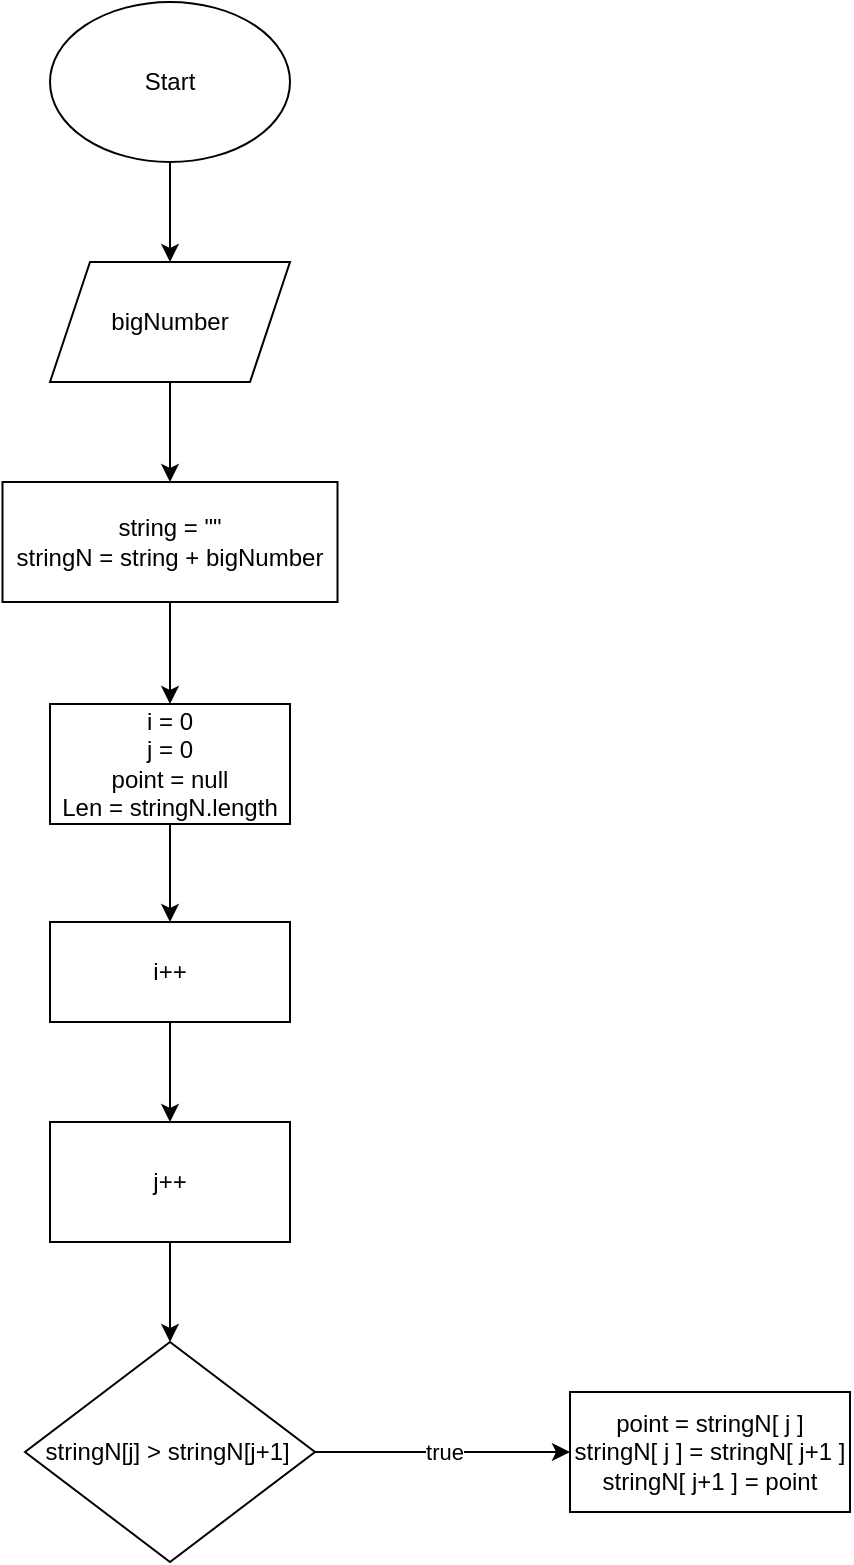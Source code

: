 <mxfile>
    <diagram id="rsF5J0GvmS01JWb0ThK7" name="Page-1">
        <mxGraphModel dx="804" dy="208" grid="1" gridSize="10" guides="1" tooltips="1" connect="1" arrows="1" fold="1" page="1" pageScale="1" pageWidth="850" pageHeight="1100" math="0" shadow="0">
            <root>
                <mxCell id="0"/>
                <mxCell id="1" parent="0"/>
                <mxCell id="4" style="edgeStyle=none;html=1;exitX=0.5;exitY=1;exitDx=0;exitDy=0;entryX=0.5;entryY=0;entryDx=0;entryDy=0;" edge="1" parent="1" source="2" target="3">
                    <mxGeometry relative="1" as="geometry"/>
                </mxCell>
                <mxCell id="2" value="Start" style="ellipse;whiteSpace=wrap;html=1;" vertex="1" parent="1">
                    <mxGeometry x="220" y="30" width="120" height="80" as="geometry"/>
                </mxCell>
                <mxCell id="6" style="edgeStyle=none;html=1;" edge="1" parent="1" source="3" target="5">
                    <mxGeometry relative="1" as="geometry"/>
                </mxCell>
                <mxCell id="3" value="bigNumber" style="shape=parallelogram;perimeter=parallelogramPerimeter;whiteSpace=wrap;html=1;fixedSize=1;" vertex="1" parent="1">
                    <mxGeometry x="220" y="160" width="120" height="60" as="geometry"/>
                </mxCell>
                <mxCell id="8" style="edgeStyle=none;html=1;exitX=0.5;exitY=1;exitDx=0;exitDy=0;" edge="1" parent="1" source="5" target="7">
                    <mxGeometry relative="1" as="geometry"/>
                </mxCell>
                <mxCell id="5" value="string = &quot;&quot;&lt;br&gt;stringN = string + bigNumber" style="rounded=0;whiteSpace=wrap;html=1;" vertex="1" parent="1">
                    <mxGeometry x="196.25" y="270" width="167.5" height="60" as="geometry"/>
                </mxCell>
                <mxCell id="10" style="edgeStyle=none;html=1;exitX=0.5;exitY=1;exitDx=0;exitDy=0;" edge="1" parent="1" source="7" target="9">
                    <mxGeometry relative="1" as="geometry"/>
                </mxCell>
                <mxCell id="7" value="i = 0&lt;br&gt;j = 0&lt;br&gt;point = null&lt;br&gt;Len = stringN.length" style="rounded=0;whiteSpace=wrap;html=1;" vertex="1" parent="1">
                    <mxGeometry x="220" y="381" width="120" height="60" as="geometry"/>
                </mxCell>
                <mxCell id="12" style="edgeStyle=none;html=1;entryX=0.5;entryY=0;entryDx=0;entryDy=0;" edge="1" parent="1" source="9" target="11">
                    <mxGeometry relative="1" as="geometry"/>
                </mxCell>
                <mxCell id="9" value="i++" style="rounded=0;whiteSpace=wrap;html=1;" vertex="1" parent="1">
                    <mxGeometry x="220" y="490" width="120" height="50" as="geometry"/>
                </mxCell>
                <mxCell id="14" style="edgeStyle=none;html=1;entryX=0.5;entryY=0;entryDx=0;entryDy=0;" edge="1" parent="1" source="11" target="13">
                    <mxGeometry relative="1" as="geometry"/>
                </mxCell>
                <mxCell id="11" value="j++" style="rounded=0;whiteSpace=wrap;html=1;" vertex="1" parent="1">
                    <mxGeometry x="220" y="590" width="120" height="60" as="geometry"/>
                </mxCell>
                <mxCell id="16" value="true" style="edgeStyle=none;html=1;entryX=0;entryY=0.5;entryDx=0;entryDy=0;" edge="1" parent="1" source="13" target="15">
                    <mxGeometry relative="1" as="geometry"/>
                </mxCell>
                <mxCell id="13" value="stringN[j] &amp;gt; stringN[j+1]&amp;nbsp;" style="rhombus;whiteSpace=wrap;html=1;" vertex="1" parent="1">
                    <mxGeometry x="207.5" y="700" width="145" height="110" as="geometry"/>
                </mxCell>
                <mxCell id="15" value="point = stringN[ j ]&lt;br&gt;stringN[ j ] = stringN[ j+1 ]&lt;br&gt;stringN[ j+1 ] = point" style="rounded=0;whiteSpace=wrap;html=1;" vertex="1" parent="1">
                    <mxGeometry x="480" y="725" width="140" height="60" as="geometry"/>
                </mxCell>
            </root>
        </mxGraphModel>
    </diagram>
</mxfile>